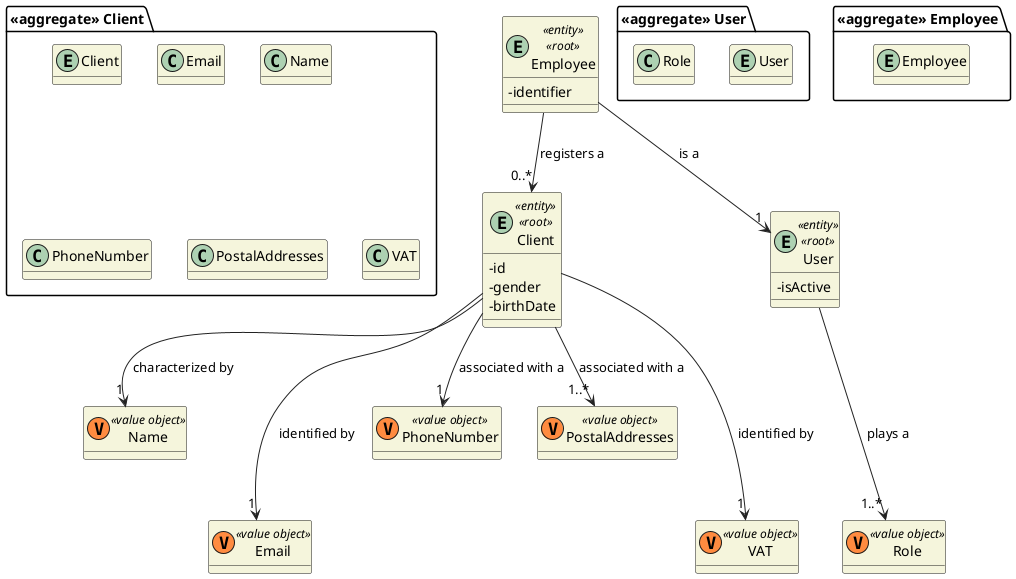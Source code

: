 @startuml
'https://plantuml.com/class-diagram

skinparam classAttributeIconSize 0
hide empty attributes
skinparam classBackgroundColor beige
skinparam ArrowColor #222222

package "<<aggregate>> Client" {
    entity Client
    class Email
    class Name
    class PhoneNumber
    class PostalAddresses
    class VAT
}

entity Client <<entity>> <<root>> {
    - id
    - gender
    - birthDate
}

class Name <<(V,#FF8B40) value object>> {}
class Email <<(V,#FF8B40) value object>> {}
class PhoneNumber <<(V,#FF8B40) value object>> {}
class PostalAddresses <<(V,#FF8B40) value object>> {}
class VAT <<(V,#FF8B40) value object>> {}

Client --> "1" Name : characterized by
Client ---> "1" Email : identified by
Client ---> "1" VAT : identified by
Client --> "1" PhoneNumber: associated with a
Client --> "1..*" PostalAddresses: associated with a

package "<<aggregate>> User" {
    entity User
    class Role
}

entity User <<entity>> <<root>> {
    - isActive
}


class Role <<(V,#FF8B40) value object>> {}

User ---> "1..*" Role : plays a

package "<<aggregate>> Employee" {
    entity Employee
}

entity Employee <<entity>> <<root>> {
    -identifier
}

Employee --> "1" User : is a
Employee --> "0..*" Client : registers a
@enduml